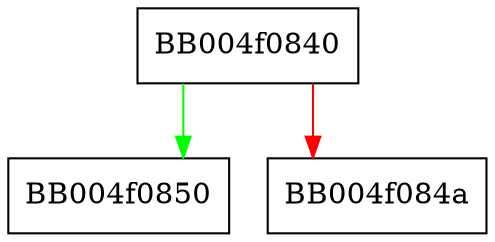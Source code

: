 digraph tls_construct_server_done {
  node [shape="box"];
  graph [splines=ortho];
  BB004f0840 -> BB004f0850 [color="green"];
  BB004f0840 -> BB004f084a [color="red"];
}